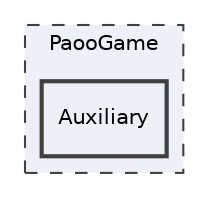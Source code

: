digraph "PaooGame/Auxiliary"
{
 // LATEX_PDF_SIZE
  edge [fontname="Helvetica",fontsize="10",labelfontname="Helvetica",labelfontsize="10"];
  node [fontname="Helvetica",fontsize="10",shape=record];
  compound=true
  subgraph clusterdir_b74d128e4f73e7cbb693cd984ddee52f {
    graph [ bgcolor="#edf0f7", pencolor="grey25", style="filled,dashed,", label="PaooGame", fontname="Helvetica", fontsize="10", URL="dir_b74d128e4f73e7cbb693cd984ddee52f.html"]
  dir_8a025558292e8538bc424cd165eb7fd7 [shape=box, label="Auxiliary", style="filled,bold,", fillcolor="#edf0f7", color="grey25", URL="dir_8a025558292e8538bc424cd165eb7fd7.html"];
  }
}
